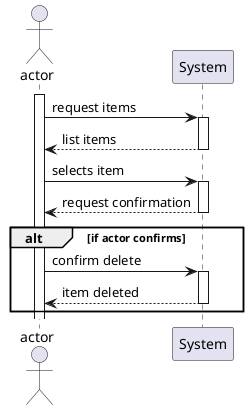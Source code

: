 @startuml


actor actor
participant "System" as system

activate actor
actor -> system: request items

activate system
system --> actor: list items
deactivate

actor -> system:selects item

activate system 
system --> actor: request confirmation
deactivate

alt if actor confirms

actor -> system:confirm delete

activate system
system --> actor: item deleted
deactivate

end

@enduml
